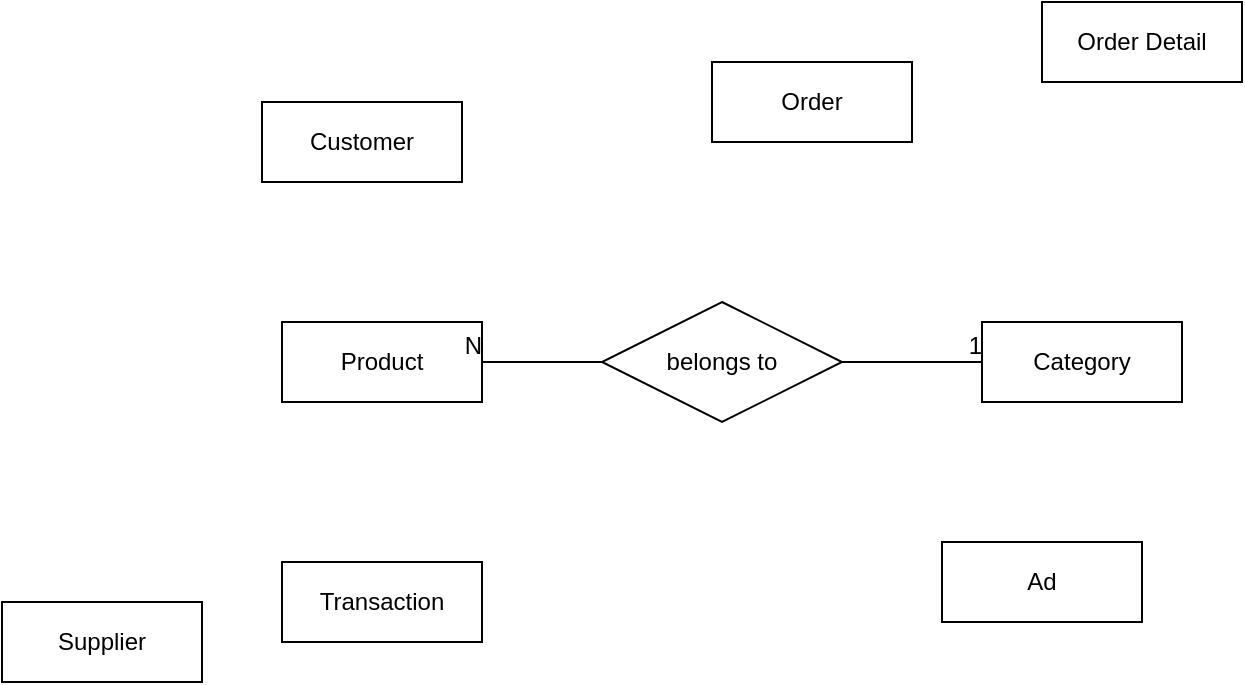<mxfile>
    <diagram id="CGE-V-YyImQBMw3J6Rf1" name="Page-1">
        <mxGraphModel dx="1552" dy="450" grid="1" gridSize="10" guides="1" tooltips="1" connect="1" arrows="1" fold="1" page="1" pageScale="1" pageWidth="850" pageHeight="1100" math="0" shadow="0">
            <root>
                <mxCell id="0"/>
                <mxCell id="1" parent="0"/>
                <mxCell id="2" value="Customer" style="whiteSpace=wrap;html=1;align=center;" vertex="1" parent="1">
                    <mxGeometry x="100" y="100" width="100" height="40" as="geometry"/>
                </mxCell>
                <mxCell id="3" value="Product" style="whiteSpace=wrap;html=1;align=center;" vertex="1" parent="1">
                    <mxGeometry x="110" y="210" width="100" height="40" as="geometry"/>
                </mxCell>
                <mxCell id="4" value="Order" style="whiteSpace=wrap;html=1;align=center;" vertex="1" parent="1">
                    <mxGeometry x="325" y="80" width="100" height="40" as="geometry"/>
                </mxCell>
                <mxCell id="5" value="Order Detail" style="whiteSpace=wrap;html=1;align=center;" vertex="1" parent="1">
                    <mxGeometry x="490" y="50" width="100" height="40" as="geometry"/>
                </mxCell>
                <mxCell id="6" value="Transaction" style="whiteSpace=wrap;html=1;align=center;" vertex="1" parent="1">
                    <mxGeometry x="110" y="330" width="100" height="40" as="geometry"/>
                </mxCell>
                <mxCell id="7" value="Supplier" style="whiteSpace=wrap;html=1;align=center;" vertex="1" parent="1">
                    <mxGeometry x="-30" y="350" width="100" height="40" as="geometry"/>
                </mxCell>
                <mxCell id="8" value="Category" style="whiteSpace=wrap;html=1;align=center;" vertex="1" parent="1">
                    <mxGeometry x="460" y="210" width="100" height="40" as="geometry"/>
                </mxCell>
                <mxCell id="9" value="Ad" style="whiteSpace=wrap;html=1;align=center;" vertex="1" parent="1">
                    <mxGeometry x="440" y="320" width="100" height="40" as="geometry"/>
                </mxCell>
                <mxCell id="10" value="belongs to" style="shape=rhombus;perimeter=rhombusPerimeter;whiteSpace=wrap;html=1;align=center;" vertex="1" parent="1">
                    <mxGeometry x="270" y="200" width="120" height="60" as="geometry"/>
                </mxCell>
                <mxCell id="21" value="" style="endArrow=none;html=1;rounded=0;exitX=1;exitY=0.5;exitDx=0;exitDy=0;entryX=0;entryY=0.5;entryDx=0;entryDy=0;" edge="1" parent="1" source="10" target="8">
                    <mxGeometry relative="1" as="geometry">
                        <mxPoint x="390" y="260" as="sourcePoint"/>
                        <mxPoint x="550" y="260" as="targetPoint"/>
                    </mxGeometry>
                </mxCell>
                <mxCell id="22" value="1" style="resizable=0;html=1;align=right;verticalAlign=bottom;" connectable="0" vertex="1" parent="21">
                    <mxGeometry x="1" relative="1" as="geometry"/>
                </mxCell>
                <mxCell id="23" value="" style="endArrow=none;html=1;rounded=0;exitX=0;exitY=0.5;exitDx=0;exitDy=0;entryX=1;entryY=0.5;entryDx=0;entryDy=0;" edge="1" parent="1" source="10" target="3">
                    <mxGeometry relative="1" as="geometry">
                        <mxPoint x="200" y="240" as="sourcePoint"/>
                        <mxPoint x="70" y="240" as="targetPoint"/>
                    </mxGeometry>
                </mxCell>
                <mxCell id="24" value="N" style="resizable=0;html=1;align=right;verticalAlign=bottom;" connectable="0" vertex="1" parent="23">
                    <mxGeometry x="1" relative="1" as="geometry"/>
                </mxCell>
            </root>
        </mxGraphModel>
    </diagram>
</mxfile>